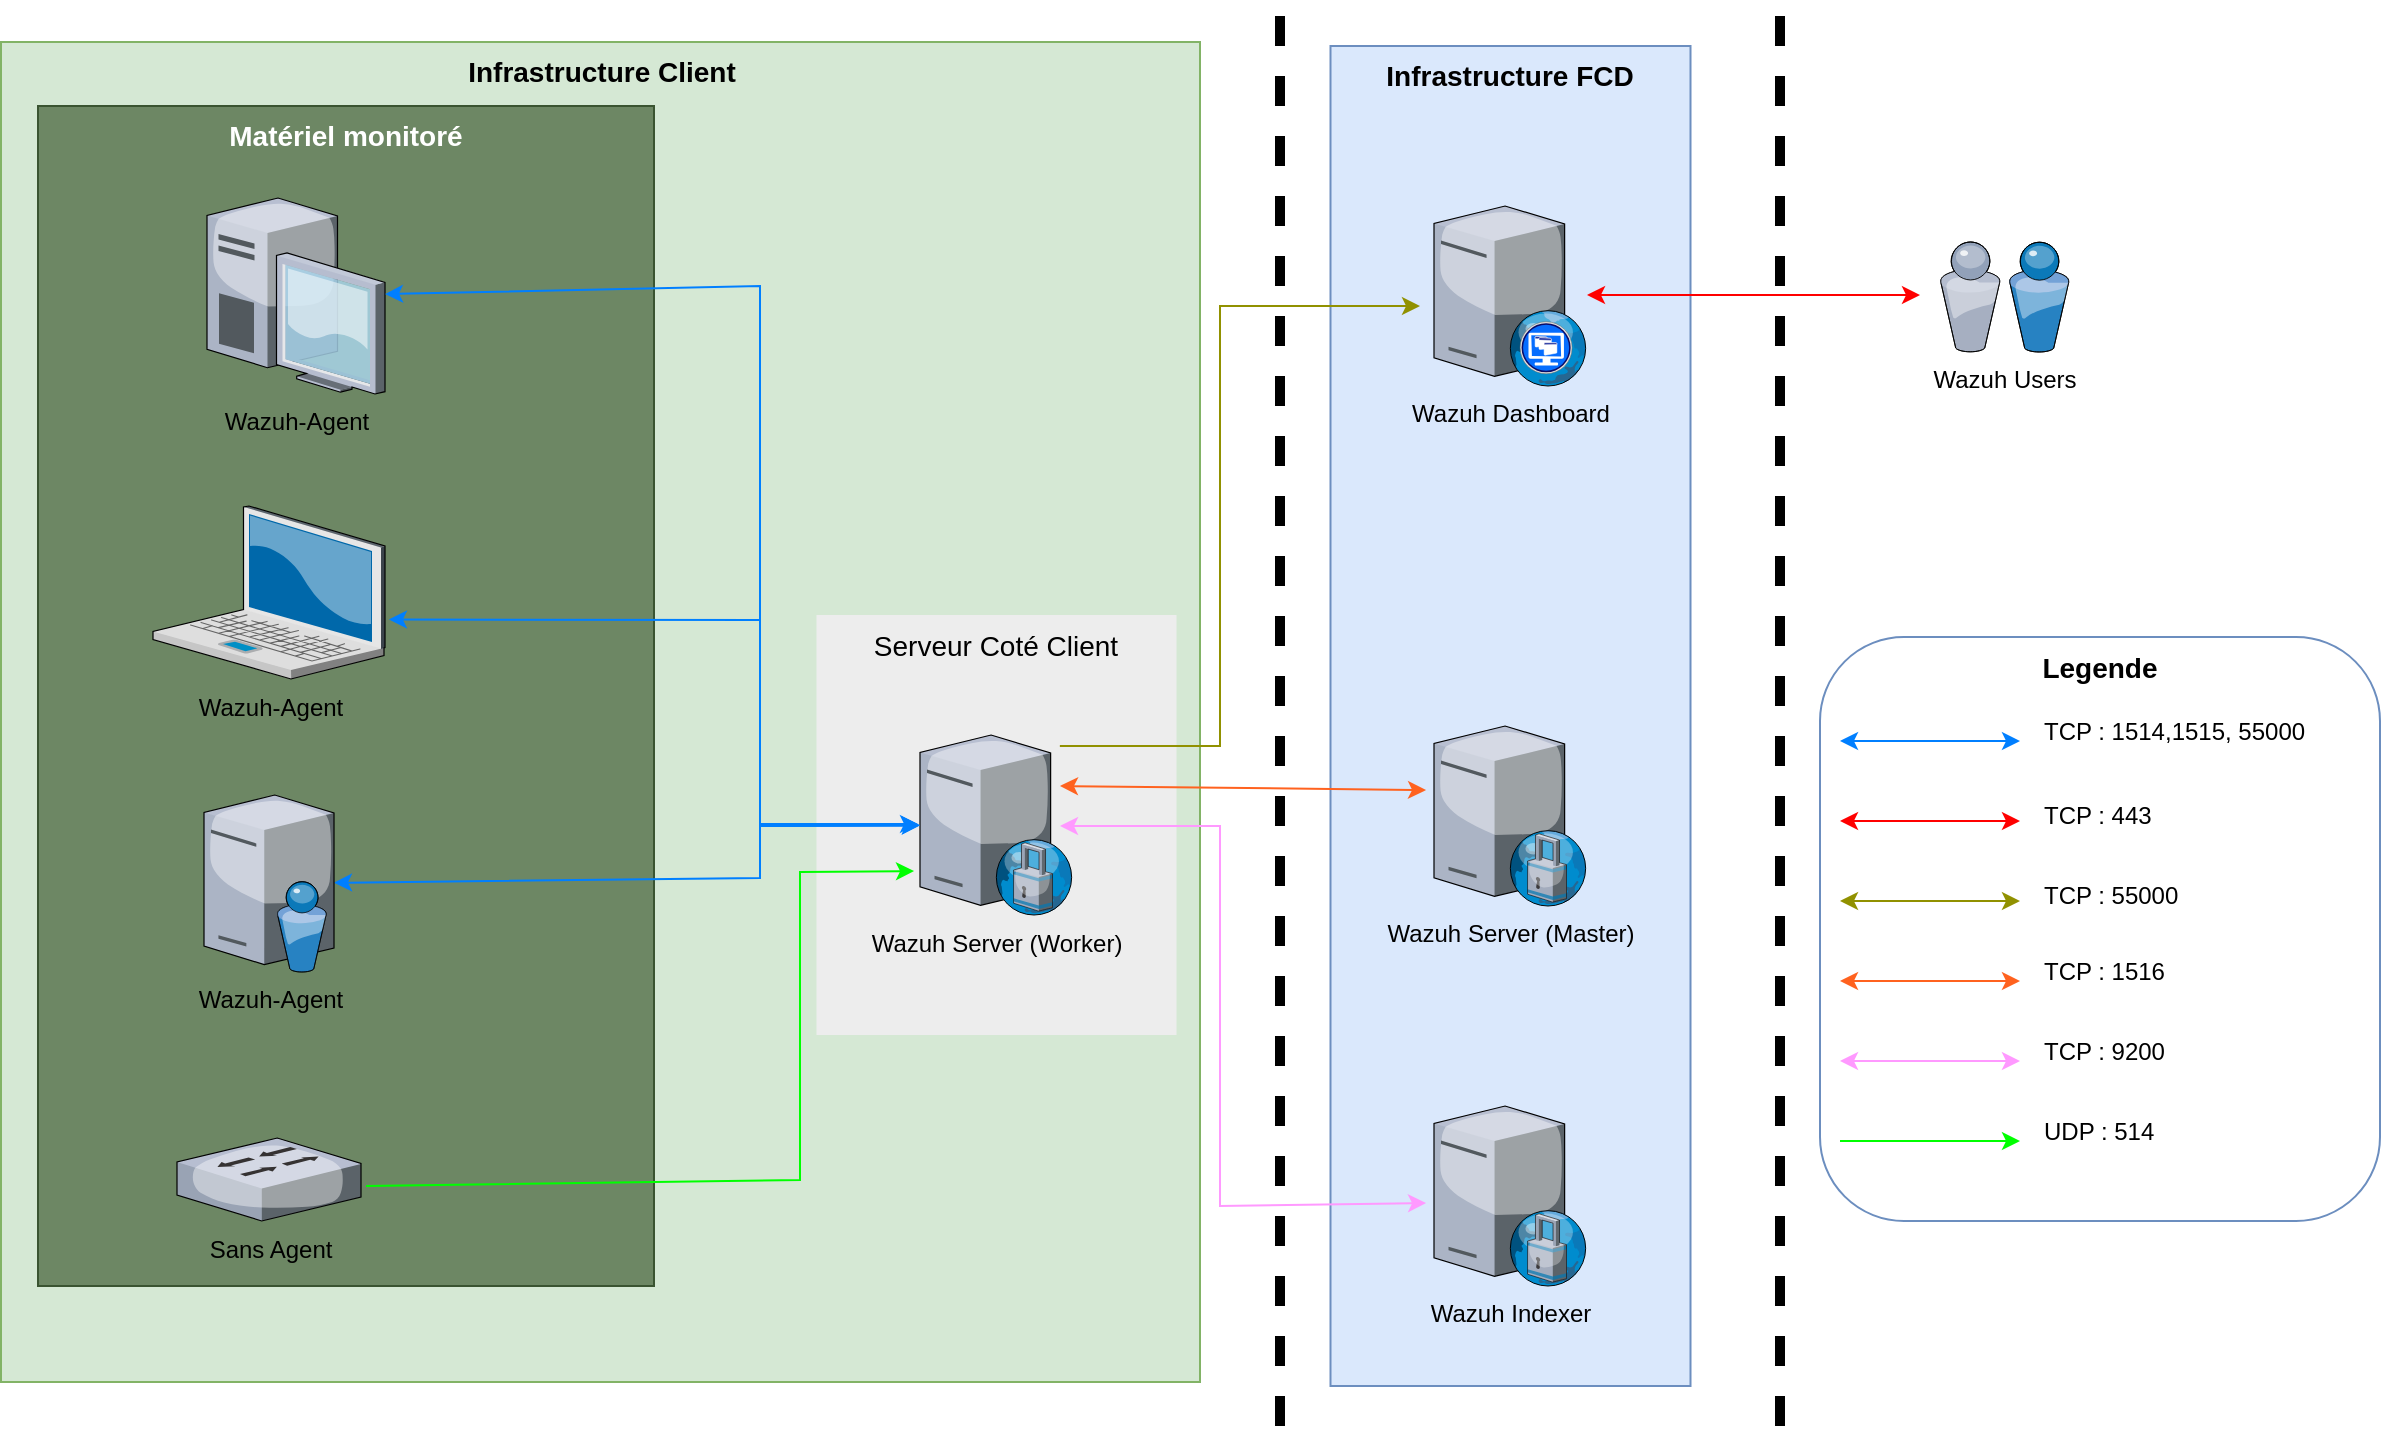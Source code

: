 <mxfile version="24.0.2" type="github">
  <diagram name="Page-1" id="e3a06f82-3646-2815-327d-82caf3d4e204">
    <mxGraphModel dx="1434" dy="746" grid="1" gridSize="10" guides="1" tooltips="1" connect="1" arrows="1" fold="1" page="1" pageScale="1.5" pageWidth="1169" pageHeight="826" background="none" math="0" shadow="0">
      <root>
        <mxCell id="0" style=";html=1;" />
        <mxCell id="1" style=";html=1;" parent="0" />
        <mxCell id="JqTrbul99vAAQZtvC8n6-47" value="&lt;b&gt;Infrastructure Client&lt;/b&gt;" style="whiteSpace=wrap;html=1;fillColor=#d5e8d4;fontSize=14;strokeColor=#82b366;verticalAlign=top;" vertex="1" parent="1">
          <mxGeometry x="160.5" y="108" width="599.5" height="670" as="geometry" />
        </mxCell>
        <mxCell id="JqTrbul99vAAQZtvC8n6-17" value="Infrastructure FCD" style="whiteSpace=wrap;html=1;fillColor=#dae8fc;fontSize=14;strokeColor=#6c8ebf;verticalAlign=top;fontStyle=1" vertex="1" parent="1">
          <mxGeometry x="825.25" y="110" width="180" height="670" as="geometry" />
        </mxCell>
        <mxCell id="6a7d8f32e03d9370-59" value="&lt;div&gt;Serveur Coté Client&lt;/div&gt;" style="whiteSpace=wrap;html=1;fillColor=#EDEDED;fontSize=14;strokeColor=none;verticalAlign=top;" parent="1" vertex="1">
          <mxGeometry x="568.25" y="394.5" width="180" height="210" as="geometry" />
        </mxCell>
        <mxCell id="6a7d8f32e03d9370-57" value="&lt;b&gt;Matériel monitoré&lt;/b&gt;" style="whiteSpace=wrap;html=1;fillColor=#6d8764;fontSize=14;strokeColor=#3A5431;verticalAlign=top;fontColor=#ffffff;" parent="1" vertex="1">
          <mxGeometry x="179" y="140" width="308" height="590" as="geometry" />
        </mxCell>
        <mxCell id="6a7d8f32e03d9370-2" value="&lt;div style=&quot;font-size: 12px;&quot;&gt;&lt;font style=&quot;font-size: 12px;&quot;&gt;Wazuh-Agent&lt;/font&gt;&lt;/div&gt;&lt;div style=&quot;font-size: 12px;&quot;&gt;&lt;font style=&quot;font-size: 12px;&quot;&gt;&lt;br&gt;&lt;/font&gt;&lt;/div&gt;" style="verticalLabelPosition=bottom;aspect=fixed;html=1;verticalAlign=top;strokeColor=none;shape=mxgraph.citrix.laptop_2;fillColor=#66B2FF;gradientColor=#0066CC;fontSize=14;" parent="1" vertex="1">
          <mxGeometry x="236.5" y="340" width="116" height="86.5" as="geometry" />
        </mxCell>
        <mxCell id="6a7d8f32e03d9370-3" value="Wazuh-Agent" style="verticalLabelPosition=bottom;aspect=fixed;html=1;verticalAlign=top;strokeColor=none;shape=mxgraph.citrix.desktop;fillColor=#66B2FF;gradientColor=#0066CC;fontSize=12;" parent="1" vertex="1">
          <mxGeometry x="263.5" y="186.0" width="89" height="98" as="geometry" />
        </mxCell>
        <mxCell id="JqTrbul99vAAQZtvC8n6-1" value="&lt;div style=&quot;font-size: 12px;&quot;&gt;Wazuh Server (Worker)&lt;/div&gt;" style="verticalLabelPosition=bottom;aspect=fixed;html=1;verticalAlign=top;strokeColor=none;shape=mxgraph.citrix.proxy_server;fillColor=#66B2FF;gradientColor=#0066CC;fontSize=12;" vertex="1" parent="1">
          <mxGeometry x="620" y="454.5" width="76.5" height="90" as="geometry" />
        </mxCell>
        <mxCell id="JqTrbul99vAAQZtvC8n6-4" value="" style="endArrow=classic;startArrow=classic;html=1;rounded=0;fontColor=#007FFF;strokeColor=#007FFF;" edge="1" parent="1" source="6a7d8f32e03d9370-3" target="JqTrbul99vAAQZtvC8n6-1">
          <mxGeometry width="50" height="50" relative="1" as="geometry">
            <mxPoint x="339.0" y="259.0" as="sourcePoint" />
            <mxPoint x="409.711" y="209.0" as="targetPoint" />
            <Array as="points">
              <mxPoint x="540" y="230" />
              <mxPoint x="540" y="500" />
            </Array>
          </mxGeometry>
        </mxCell>
        <mxCell id="JqTrbul99vAAQZtvC8n6-6" value="" style="endArrow=classic;startArrow=classic;html=1;rounded=0;exitX=1.017;exitY=0.656;exitDx=0;exitDy=0;exitPerimeter=0;fontColor=#007FFF;strokeColor=#007FFF;" edge="1" parent="1" source="6a7d8f32e03d9370-2" target="JqTrbul99vAAQZtvC8n6-1">
          <mxGeometry width="50" height="50" relative="1" as="geometry">
            <mxPoint x="510" y="398.5" as="sourcePoint" />
            <mxPoint x="560" y="348.5" as="targetPoint" />
            <Array as="points">
              <mxPoint x="540" y="397" />
              <mxPoint x="540" y="500" />
            </Array>
          </mxGeometry>
        </mxCell>
        <mxCell id="JqTrbul99vAAQZtvC8n6-8" value="Sans Agent" style="verticalLabelPosition=bottom;aspect=fixed;html=1;verticalAlign=top;strokeColor=none;shape=mxgraph.citrix.switch;fillColor=#66B2FF;gradientColor=#0066CC;fontSize=12;" vertex="1" parent="1">
          <mxGeometry x="248.5" y="656" width="92" height="41.5" as="geometry" />
        </mxCell>
        <mxCell id="JqTrbul99vAAQZtvC8n6-10" value="" style="endArrow=classic;startArrow=classic;html=1;rounded=0;entryX=-0.013;entryY=0.494;entryDx=0;entryDy=0;entryPerimeter=0;fontColor=#007FFF;strokeColor=#007FFF;" edge="1" parent="1" source="JqTrbul99vAAQZtvC8n6-12" target="JqTrbul99vAAQZtvC8n6-1">
          <mxGeometry width="50" height="50" relative="1" as="geometry">
            <mxPoint x="324.029" y="525.98" as="sourcePoint" />
            <mxPoint x="890" y="510" as="targetPoint" />
            <Array as="points">
              <mxPoint x="540" y="526" />
              <mxPoint x="540" y="499" />
            </Array>
          </mxGeometry>
        </mxCell>
        <mxCell id="JqTrbul99vAAQZtvC8n6-12" value="Wazuh-Agent" style="verticalLabelPosition=bottom;sketch=0;aspect=fixed;html=1;verticalAlign=top;strokeColor=none;align=center;outlineConnect=0;shape=mxgraph.citrix.directory_server;" vertex="1" parent="1">
          <mxGeometry x="262" y="484.5" width="65" height="88.5" as="geometry" />
        </mxCell>
        <mxCell id="JqTrbul99vAAQZtvC8n6-15" value="" style="endArrow=classic;html=1;rounded=0;exitX=1.027;exitY=0.578;exitDx=0;exitDy=0;exitPerimeter=0;entryX=-0.039;entryY=0.756;entryDx=0;entryDy=0;entryPerimeter=0;strokeColor=#00FF00;" edge="1" parent="1" source="JqTrbul99vAAQZtvC8n6-8" target="JqTrbul99vAAQZtvC8n6-1">
          <mxGeometry width="50" height="50" relative="1" as="geometry">
            <mxPoint x="840" y="440" as="sourcePoint" />
            <mxPoint x="610" y="360" as="targetPoint" />
            <Array as="points">
              <mxPoint x="560" y="677" />
              <mxPoint x="560" y="523" />
            </Array>
          </mxGeometry>
        </mxCell>
        <mxCell id="JqTrbul99vAAQZtvC8n6-16" value="&lt;div style=&quot;font-size: 12px;&quot;&gt;Wazuh Server (Master)&lt;/div&gt;" style="verticalLabelPosition=bottom;aspect=fixed;html=1;verticalAlign=top;strokeColor=none;shape=mxgraph.citrix.proxy_server;fillColor=#66B2FF;gradientColor=#0066CC;fontSize=12;" vertex="1" parent="1">
          <mxGeometry x="877" y="450" width="76.5" height="90" as="geometry" />
        </mxCell>
        <mxCell id="JqTrbul99vAAQZtvC8n6-18" value="" style="endArrow=classic;startArrow=classic;html=1;rounded=0;fillColor=#e1d5e7;strokeColor=#FF621F;entryX=-0.052;entryY=0.356;entryDx=0;entryDy=0;entryPerimeter=0;" edge="1" parent="1" target="JqTrbul99vAAQZtvC8n6-16">
          <mxGeometry width="50" height="50" relative="1" as="geometry">
            <mxPoint x="690" y="480" as="sourcePoint" />
            <mxPoint x="870" y="210" as="targetPoint" />
            <Array as="points" />
          </mxGeometry>
        </mxCell>
        <mxCell id="JqTrbul99vAAQZtvC8n6-20" value="&lt;div style=&quot;font-size: 12px;&quot;&gt;Wazuh Indexer&lt;/div&gt;" style="verticalLabelPosition=bottom;aspect=fixed;html=1;verticalAlign=top;strokeColor=none;shape=mxgraph.citrix.proxy_server;fillColor=#66B2FF;gradientColor=#0066CC;fontSize=12;" vertex="1" parent="1">
          <mxGeometry x="877" y="640" width="76.5" height="90" as="geometry" />
        </mxCell>
        <mxCell id="JqTrbul99vAAQZtvC8n6-21" value="" style="endArrow=classic;startArrow=classic;html=1;rounded=0;fillColor=#e1d5e7;strokeColor=#FF99FF;entryX=-0.052;entryY=0.539;entryDx=0;entryDy=0;entryPerimeter=0;" edge="1" parent="1" target="JqTrbul99vAAQZtvC8n6-20">
          <mxGeometry width="50" height="50" relative="1" as="geometry">
            <mxPoint x="690" y="500" as="sourcePoint" />
            <mxPoint x="885" y="197" as="targetPoint" />
            <Array as="points">
              <mxPoint x="770" y="500" />
              <mxPoint x="770" y="690" />
            </Array>
          </mxGeometry>
        </mxCell>
        <mxCell id="JqTrbul99vAAQZtvC8n6-22" value="Wazuh Dashboard" style="verticalLabelPosition=bottom;sketch=0;aspect=fixed;html=1;verticalAlign=top;strokeColor=none;align=center;outlineConnect=0;shape=mxgraph.citrix.desktop_web;" vertex="1" parent="1">
          <mxGeometry x="877" y="190" width="76.5" height="90" as="geometry" />
        </mxCell>
        <mxCell id="JqTrbul99vAAQZtvC8n6-24" value="" style="endArrow=classic;startArrow=classic;html=1;rounded=0;strokeColor=#FF0000;" edge="1" parent="1">
          <mxGeometry width="50" height="50" relative="1" as="geometry">
            <mxPoint x="1120" y="234.5" as="sourcePoint" />
            <mxPoint x="953.5" y="234.5" as="targetPoint" />
            <Array as="points">
              <mxPoint x="1040" y="234.5" />
            </Array>
          </mxGeometry>
        </mxCell>
        <mxCell id="JqTrbul99vAAQZtvC8n6-26" value="" style="endArrow=none;startArrow=classic;html=1;rounded=0;entryX=0.676;entryY=0.312;entryDx=0;entryDy=0;entryPerimeter=0;strokeColor=#919100;endFill=0;" edge="1" parent="1" target="6a7d8f32e03d9370-59">
          <mxGeometry width="50" height="50" relative="1" as="geometry">
            <mxPoint x="870" y="240" as="sourcePoint" />
            <mxPoint x="680" y="260" as="targetPoint" />
            <Array as="points">
              <mxPoint x="770" y="240" />
              <mxPoint x="770" y="460" />
            </Array>
          </mxGeometry>
        </mxCell>
        <mxCell id="JqTrbul99vAAQZtvC8n6-27" value="&lt;b&gt;Legende&lt;/b&gt;" style="whiteSpace=wrap;html=1;fillColor=none;fontSize=14;strokeColor=#6c8ebf;verticalAlign=top;rounded=1;" vertex="1" parent="1">
          <mxGeometry x="1070" y="405.5" width="280" height="292" as="geometry" />
        </mxCell>
        <mxCell id="JqTrbul99vAAQZtvC8n6-28" value="" style="endArrow=classic;startArrow=classic;html=1;rounded=0;fontColor=#007FFF;strokeColor=#007FFF;" edge="1" parent="1">
          <mxGeometry width="50" height="50" relative="1" as="geometry">
            <mxPoint x="1080" y="457.5" as="sourcePoint" />
            <mxPoint x="1170" y="457.5" as="targetPoint" />
            <Array as="points" />
          </mxGeometry>
        </mxCell>
        <mxCell id="JqTrbul99vAAQZtvC8n6-30" value="" style="endArrow=classic;startArrow=classic;html=1;rounded=0;fontColor=#007FFF;strokeColor=#FF0000;" edge="1" parent="1">
          <mxGeometry width="50" height="50" relative="1" as="geometry">
            <mxPoint x="1080" y="497.5" as="sourcePoint" />
            <mxPoint x="1170" y="497.5" as="targetPoint" />
            <Array as="points" />
          </mxGeometry>
        </mxCell>
        <mxCell id="JqTrbul99vAAQZtvC8n6-32" value="" style="endArrow=classic;startArrow=classic;html=1;rounded=0;fontColor=#007FFF;strokeColor=#919100;" edge="1" parent="1">
          <mxGeometry width="50" height="50" relative="1" as="geometry">
            <mxPoint x="1080" y="537.5" as="sourcePoint" />
            <mxPoint x="1170" y="537.5" as="targetPoint" />
            <Array as="points" />
          </mxGeometry>
        </mxCell>
        <mxCell id="JqTrbul99vAAQZtvC8n6-33" value="" style="endArrow=classic;startArrow=classic;html=1;rounded=0;fontColor=#007FFF;strokeColor=#FF621F;" edge="1" parent="1">
          <mxGeometry width="50" height="50" relative="1" as="geometry">
            <mxPoint x="1080" y="577.5" as="sourcePoint" />
            <mxPoint x="1170" y="577.5" as="targetPoint" />
            <Array as="points" />
          </mxGeometry>
        </mxCell>
        <mxCell id="JqTrbul99vAAQZtvC8n6-34" value="" style="endArrow=classic;startArrow=classic;html=1;rounded=0;fontColor=#007FFF;strokeColor=#FF99FF;" edge="1" parent="1">
          <mxGeometry width="50" height="50" relative="1" as="geometry">
            <mxPoint x="1080" y="617.5" as="sourcePoint" />
            <mxPoint x="1170" y="617.5" as="targetPoint" />
            <Array as="points" />
          </mxGeometry>
        </mxCell>
        <mxCell id="JqTrbul99vAAQZtvC8n6-38" value="" style="endArrow=classic;startArrow=none;html=1;rounded=0;fontColor=#007FFF;strokeColor=#00FF00;startFill=0;" edge="1" parent="1">
          <mxGeometry width="50" height="50" relative="1" as="geometry">
            <mxPoint x="1080" y="657.5" as="sourcePoint" />
            <mxPoint x="1170" y="657.5" as="targetPoint" />
            <Array as="points" />
          </mxGeometry>
        </mxCell>
        <mxCell id="JqTrbul99vAAQZtvC8n6-39" value="TCP : 1514,1515, 55000" style="text;html=1;align=left;verticalAlign=middle;whiteSpace=wrap;rounded=0;" vertex="1" parent="1">
          <mxGeometry x="1180" y="437.5" width="140" height="30" as="geometry" />
        </mxCell>
        <mxCell id="JqTrbul99vAAQZtvC8n6-40" value="TCP : 443" style="text;html=1;align=left;verticalAlign=middle;whiteSpace=wrap;rounded=0;" vertex="1" parent="1">
          <mxGeometry x="1180" y="480" width="140" height="30" as="geometry" />
        </mxCell>
        <mxCell id="JqTrbul99vAAQZtvC8n6-41" value="TCP : 55000" style="text;html=1;align=left;verticalAlign=middle;whiteSpace=wrap;rounded=0;" vertex="1" parent="1">
          <mxGeometry x="1180" y="520" width="140" height="30" as="geometry" />
        </mxCell>
        <mxCell id="JqTrbul99vAAQZtvC8n6-42" value="TCP : 1516" style="text;html=1;align=left;verticalAlign=middle;whiteSpace=wrap;rounded=0;" vertex="1" parent="1">
          <mxGeometry x="1180" y="557.5" width="140" height="30" as="geometry" />
        </mxCell>
        <mxCell id="JqTrbul99vAAQZtvC8n6-43" value="TCP : 9200" style="text;html=1;align=left;verticalAlign=middle;whiteSpace=wrap;rounded=0;" vertex="1" parent="1">
          <mxGeometry x="1180" y="597.5" width="140" height="30" as="geometry" />
        </mxCell>
        <mxCell id="JqTrbul99vAAQZtvC8n6-44" value="UDP : 514" style="text;html=1;align=left;verticalAlign=middle;whiteSpace=wrap;rounded=0;" vertex="1" parent="1">
          <mxGeometry x="1180" y="637.5" width="140" height="30" as="geometry" />
        </mxCell>
        <mxCell id="JqTrbul99vAAQZtvC8n6-45" value="" style="endArrow=none;dashed=1;html=1;rounded=0;strokeWidth=5;" edge="1" parent="1">
          <mxGeometry width="50" height="50" relative="1" as="geometry">
            <mxPoint x="800" y="800" as="sourcePoint" />
            <mxPoint x="800" y="90" as="targetPoint" />
          </mxGeometry>
        </mxCell>
        <mxCell id="JqTrbul99vAAQZtvC8n6-48" value="" style="endArrow=none;dashed=1;html=1;rounded=0;strokeWidth=5;" edge="1" parent="1">
          <mxGeometry width="50" height="50" relative="1" as="geometry">
            <mxPoint x="1050" y="800" as="sourcePoint" />
            <mxPoint x="1050" y="90" as="targetPoint" />
          </mxGeometry>
        </mxCell>
        <mxCell id="JqTrbul99vAAQZtvC8n6-50" value="Wazuh Users" style="verticalLabelPosition=bottom;sketch=0;aspect=fixed;html=1;verticalAlign=top;strokeColor=none;align=center;outlineConnect=0;shape=mxgraph.citrix.users;" vertex="1" parent="1">
          <mxGeometry x="1130" y="208" width="64.5" height="55" as="geometry" />
        </mxCell>
      </root>
    </mxGraphModel>
  </diagram>
</mxfile>
